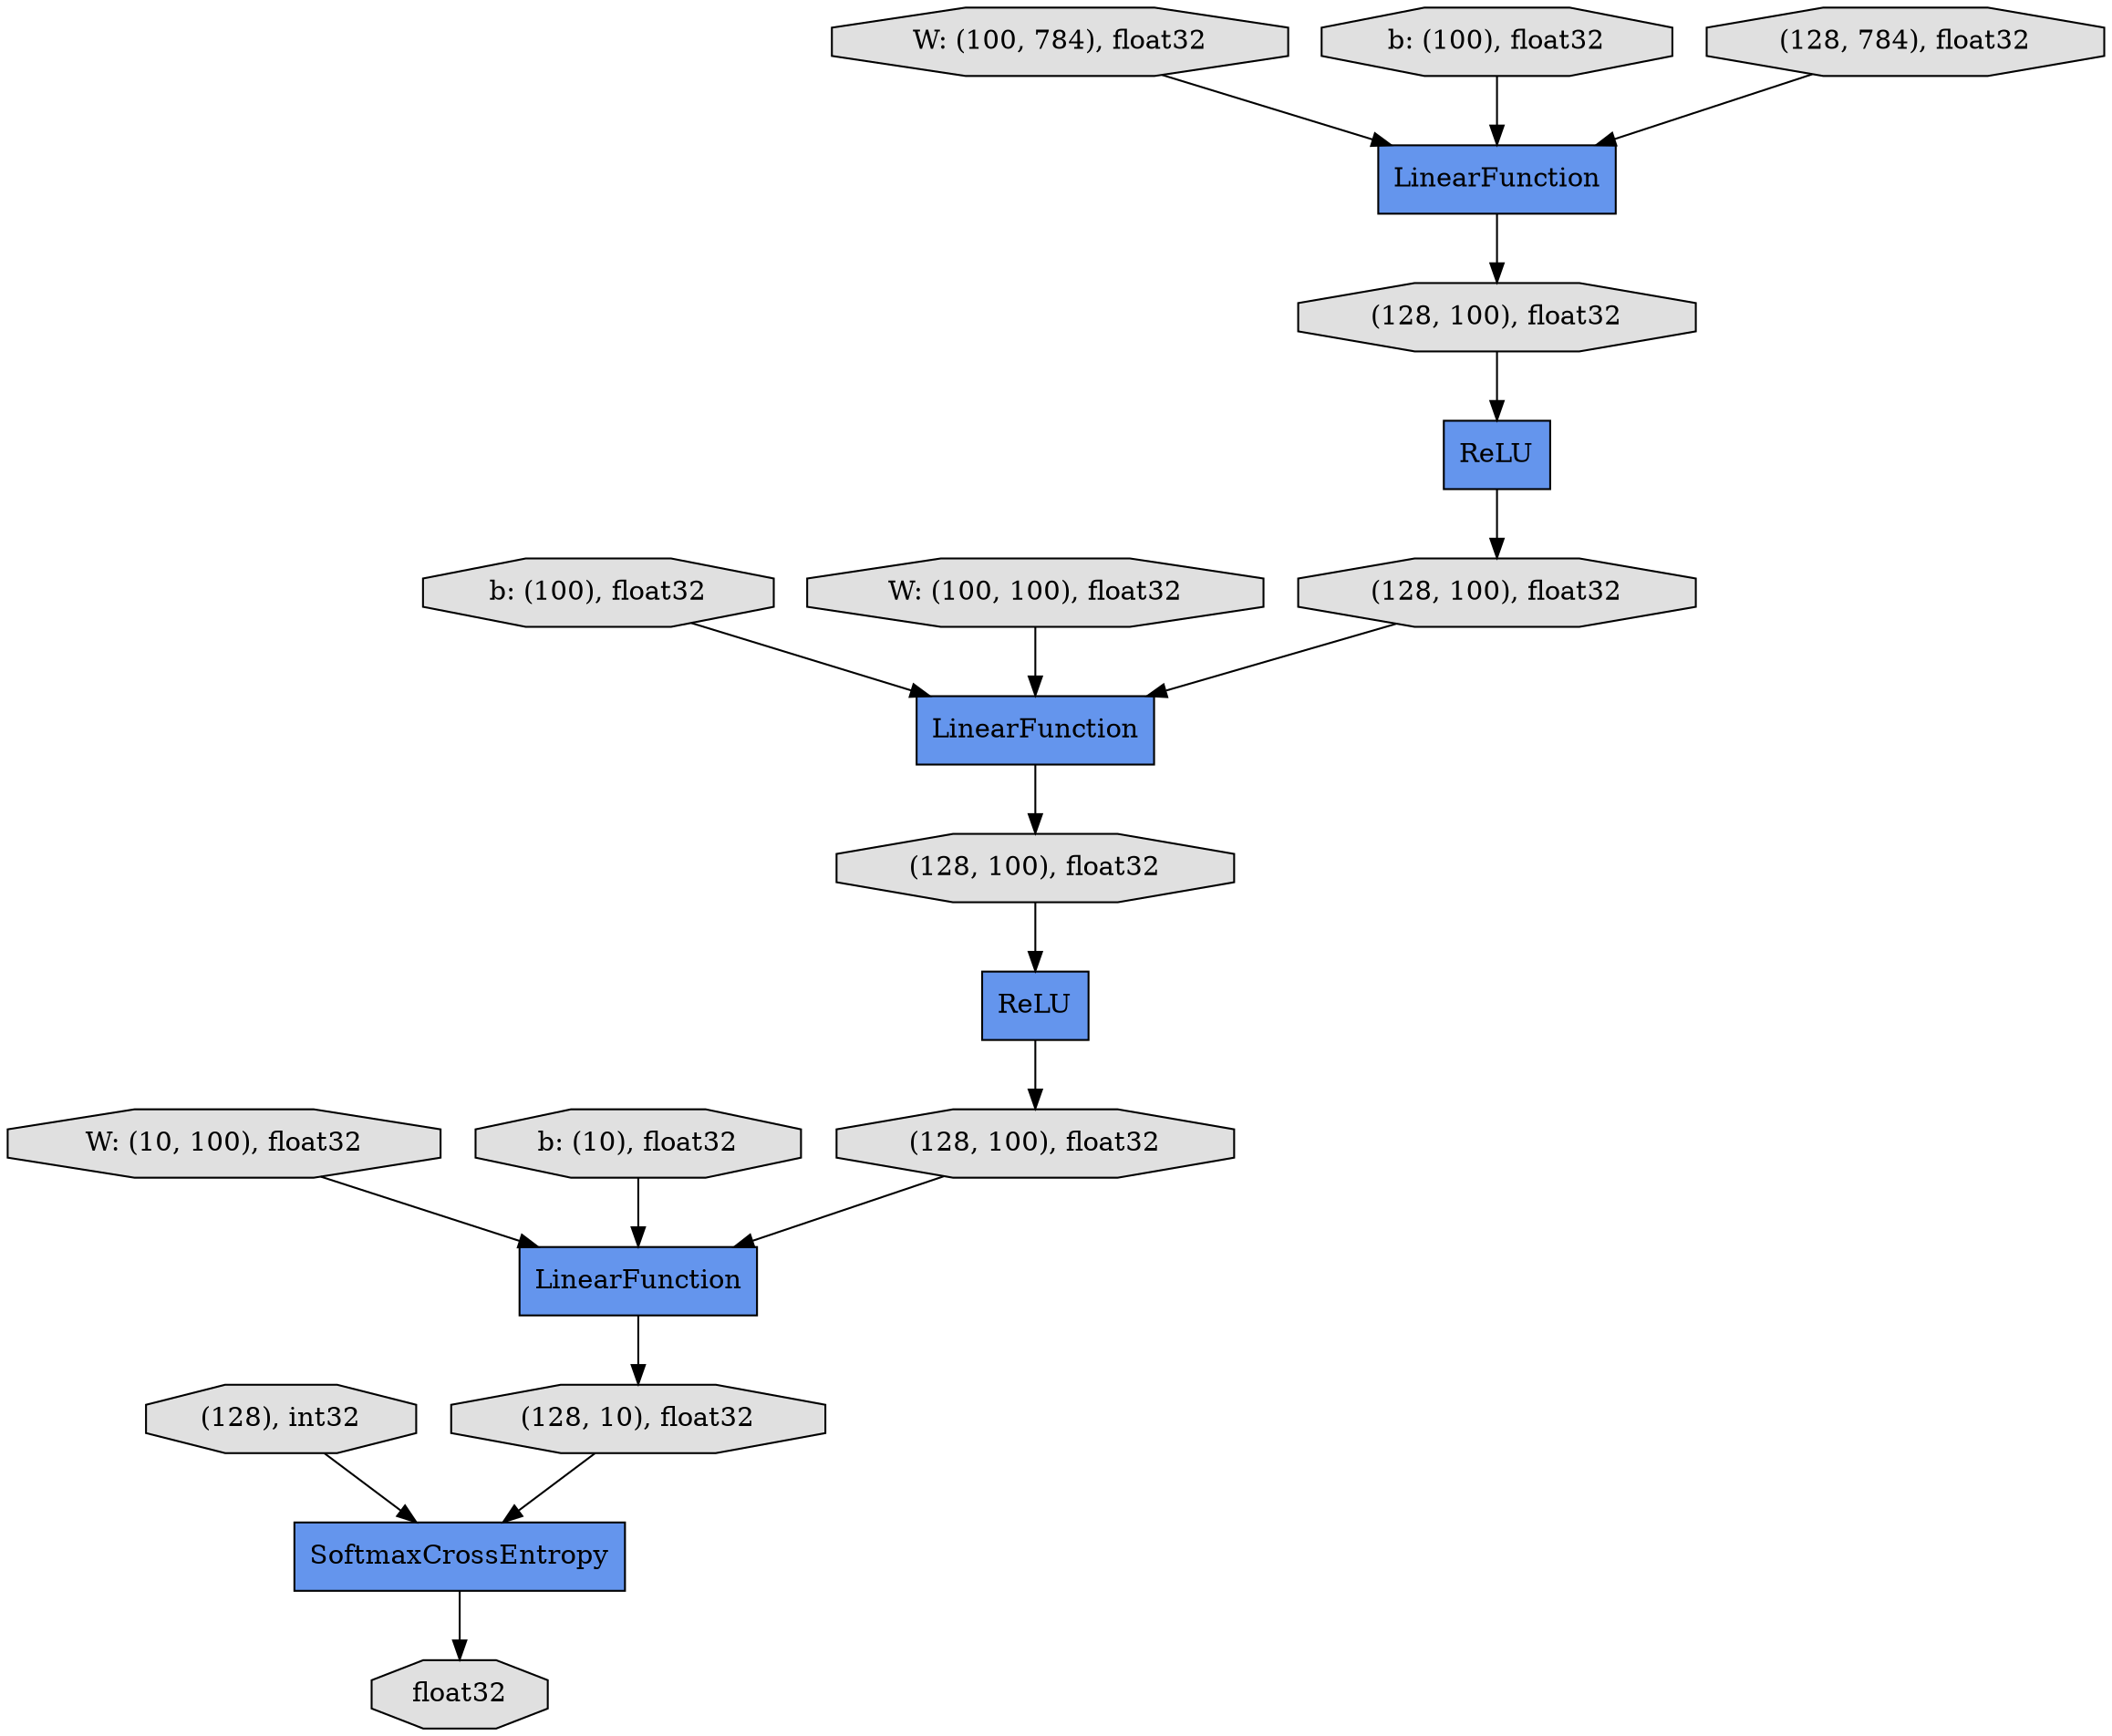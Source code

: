 digraph graphname{rankdir=TB;22957646685744 [label="(128, 100), float32",shape="octagon",fillcolor="#E0E0E0",style="filled"];22958855258184 [label="W: (100, 784), float32",shape="octagon",fillcolor="#E0E0E0",style="filled"];22957646685800 [label="LinearFunction",shape="record",fillcolor="#6495ED",style="filled"];22957646686304 [label="float32",shape="octagon",fillcolor="#E0E0E0",style="filled"];22957648223872 [label="b: (100), float32",shape="octagon",fillcolor="#E0E0E0",style="filled"];22957646685856 [label="(128, 100), float32",shape="octagon",fillcolor="#E0E0E0",style="filled"];22957646685352 [label="LinearFunction",shape="record",fillcolor="#6495ED",style="filled"];22957646685408 [label="ReLU",shape="record",fillcolor="#6495ED",style="filled"];22957646685968 [label="SoftmaxCrossEntropy",shape="record",fillcolor="#6495ED",style="filled"];22957654376912 [label="b: (100), float32",shape="octagon",fillcolor="#E0E0E0",style="filled"];22957646685464 [label="ReLU",shape="record",fillcolor="#6495ED",style="filled"];22957646686024 [label="(128, 100), float32",shape="octagon",fillcolor="#E0E0E0",style="filled"];22957646685520 [label="(128, 784), float32",shape="octagon",fillcolor="#E0E0E0",style="filled"];22957648345072 [label="W: (10, 100), float32",shape="octagon",fillcolor="#E0E0E0",style="filled"];22957646685576 [label="LinearFunction",shape="record",fillcolor="#6495ED",style="filled"];22957647883680 [label="b: (10), float32",shape="octagon",fillcolor="#E0E0E0",style="filled"];22957646686136 [label="(128, 10), float32",shape="octagon",fillcolor="#E0E0E0",style="filled"];22957646685632 [label="(128, 100), float32",shape="octagon",fillcolor="#E0E0E0",style="filled"];22957648253392 [label="W: (100, 100), float32",shape="octagon",fillcolor="#E0E0E0",style="filled"];22957646686192 [label="(128), int32",shape="octagon",fillcolor="#E0E0E0",style="filled"];22957646685744 -> 22957646685576;22958855258184 -> 22957646685352;22957648345072 -> 22957646685800;22957646685968 -> 22957646686304;22957646685632 -> 22957646685464;22957648223872 -> 22957646685352;22957646686192 -> 22957646685968;22957646686136 -> 22957646685968;22957646685856 -> 22957646685408;22957646686024 -> 22957646685800;22957648253392 -> 22957646685576;22957654376912 -> 22957646685576;22957646685800 -> 22957646686136;22957646685408 -> 22957646686024;22957646685464 -> 22957646685744;22957647883680 -> 22957646685800;22957646685352 -> 22957646685632;22957646685576 -> 22957646685856;22957646685520 -> 22957646685352;}
